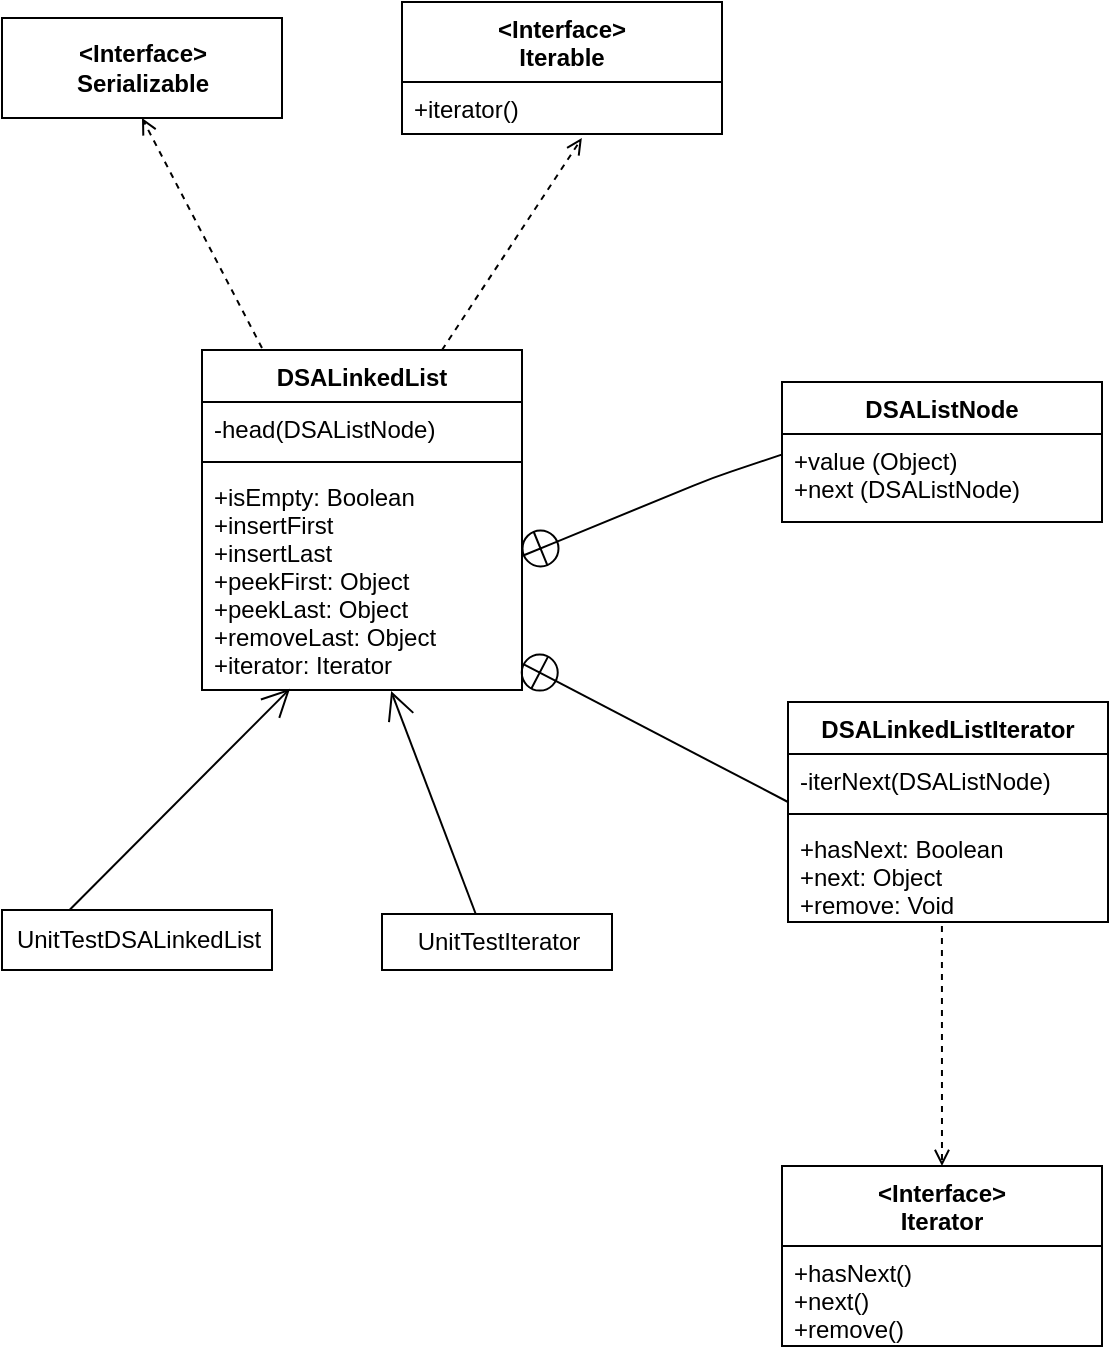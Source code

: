 <mxfile version="14.9.8" type="device"><diagram id="kDe4_thafHoq2ItlOGeu" name="Page-1"><mxGraphModel dx="2062" dy="1131" grid="1" gridSize="10" guides="1" tooltips="1" connect="1" arrows="1" fold="1" page="1" pageScale="1" pageWidth="850" pageHeight="1100" math="0" shadow="0"><root><mxCell id="0"/><mxCell id="1" parent="0"/><mxCell id="GIXl4nr43hmkC1z41UUU-1" value="DSALinkedList" style="swimlane;fontStyle=1;align=center;verticalAlign=top;childLayout=stackLayout;horizontal=1;startSize=26;horizontalStack=0;resizeParent=1;resizeParentMax=0;resizeLast=0;collapsible=1;marginBottom=0;" parent="1" vertex="1"><mxGeometry x="249" y="388" width="160" height="170" as="geometry"/></mxCell><mxCell id="GIXl4nr43hmkC1z41UUU-2" value="-head(DSAListNode)" style="text;strokeColor=none;fillColor=none;align=left;verticalAlign=top;spacingLeft=4;spacingRight=4;overflow=hidden;rotatable=0;points=[[0,0.5],[1,0.5]];portConstraint=eastwest;" parent="GIXl4nr43hmkC1z41UUU-1" vertex="1"><mxGeometry y="26" width="160" height="26" as="geometry"/></mxCell><mxCell id="GIXl4nr43hmkC1z41UUU-3" value="" style="line;strokeWidth=1;fillColor=none;align=left;verticalAlign=middle;spacingTop=-1;spacingLeft=3;spacingRight=3;rotatable=0;labelPosition=right;points=[];portConstraint=eastwest;" parent="GIXl4nr43hmkC1z41UUU-1" vertex="1"><mxGeometry y="52" width="160" height="8" as="geometry"/></mxCell><mxCell id="GIXl4nr43hmkC1z41UUU-4" value="+isEmpty: Boolean&#xA;+insertFirst&#xA;+insertLast&#xA;+peekFirst: Object&#xA;+peekLast: Object&#xA;+removeLast: Object&#xA;+iterator: Iterator&#xA;&#xA;" style="text;strokeColor=none;fillColor=none;align=left;verticalAlign=top;spacingLeft=4;spacingRight=4;overflow=hidden;rotatable=0;points=[[0,0.5],[1,0.5]];portConstraint=eastwest;" parent="GIXl4nr43hmkC1z41UUU-1" vertex="1"><mxGeometry y="60" width="160" height="110" as="geometry"/></mxCell><mxCell id="GIXl4nr43hmkC1z41UUU-5" value="" style="endArrow=circlePlus;startArrow=none;endFill=0;startFill=0;endSize=8;html=1;labelBackgroundColor=none;exitX=-0.001;exitY=0.234;exitDx=0;exitDy=0;exitPerimeter=0;" parent="1" source="GIXl4nr43hmkC1z41UUU-7" edge="1"><mxGeometry width="160" relative="1" as="geometry"><mxPoint x="579" y="491" as="sourcePoint"/><mxPoint x="409" y="491" as="targetPoint"/><Array as="points"><mxPoint x="504" y="452"/></Array></mxGeometry></mxCell><mxCell id="GIXl4nr43hmkC1z41UUU-6" value="DSAListNode" style="swimlane;fontStyle=1;align=center;verticalAlign=top;childLayout=stackLayout;horizontal=1;startSize=26;horizontalStack=0;resizeParent=1;resizeParentMax=0;resizeLast=0;collapsible=1;marginBottom=0;" parent="1" vertex="1"><mxGeometry x="539" y="404" width="160" height="70" as="geometry"/></mxCell><mxCell id="GIXl4nr43hmkC1z41UUU-7" value="+value (Object)&#xA;+next (DSAListNode)&#xA;" style="text;strokeColor=none;fillColor=none;align=left;verticalAlign=top;spacingLeft=4;spacingRight=4;overflow=hidden;rotatable=0;points=[[0,0.5],[1,0.5]];portConstraint=eastwest;" parent="GIXl4nr43hmkC1z41UUU-6" vertex="1"><mxGeometry y="26" width="160" height="44" as="geometry"/></mxCell><mxCell id="GIXl4nr43hmkC1z41UUU-10" value="" style="endArrow=open;endFill=1;endSize=12;html=1;entryX=0.275;entryY=0.994;entryDx=0;entryDy=0;exitX=0.25;exitY=0;exitDx=0;exitDy=0;entryPerimeter=0;" parent="1" source="GIXl4nr43hmkC1z41UUU-11" target="GIXl4nr43hmkC1z41UUU-4" edge="1"><mxGeometry width="160" relative="1" as="geometry"><mxPoint x="329" y="638" as="sourcePoint"/><mxPoint x="679" y="808" as="targetPoint"/></mxGeometry></mxCell><mxCell id="GIXl4nr43hmkC1z41UUU-11" value="UnitTestDSALinkedList" style="html=1;" parent="1" vertex="1"><mxGeometry x="149" y="668" width="135" height="30" as="geometry"/></mxCell><mxCell id="qZG1HI7v-QezeciWdppH-1" value="" style="endArrow=circlePlus;startArrow=none;endFill=0;startFill=0;endSize=8;html=1;labelBackgroundColor=none;exitX=0;exitY=0.923;exitDx=0;exitDy=0;exitPerimeter=0;" parent="1" source="qZG1HI7v-QezeciWdppH-3" target="GIXl4nr43hmkC1z41UUU-4" edge="1"><mxGeometry width="160" relative="1" as="geometry"><mxPoint x="559" y="588" as="sourcePoint"/><mxPoint x="519" y="598" as="targetPoint"/></mxGeometry></mxCell><mxCell id="qZG1HI7v-QezeciWdppH-2" value="DSALinkedListIterator" style="swimlane;fontStyle=1;align=center;verticalAlign=top;childLayout=stackLayout;horizontal=1;startSize=26;horizontalStack=0;resizeParent=1;resizeParentMax=0;resizeLast=0;collapsible=1;marginBottom=0;" parent="1" vertex="1"><mxGeometry x="542" y="564" width="160" height="110" as="geometry"/></mxCell><mxCell id="qZG1HI7v-QezeciWdppH-3" value="-iterNext(DSAListNode)" style="text;strokeColor=none;fillColor=none;align=left;verticalAlign=top;spacingLeft=4;spacingRight=4;overflow=hidden;rotatable=0;points=[[0,0.5],[1,0.5]];portConstraint=eastwest;" parent="qZG1HI7v-QezeciWdppH-2" vertex="1"><mxGeometry y="26" width="160" height="26" as="geometry"/></mxCell><mxCell id="qZG1HI7v-QezeciWdppH-4" value="" style="line;strokeWidth=1;fillColor=none;align=left;verticalAlign=middle;spacingTop=-1;spacingLeft=3;spacingRight=3;rotatable=0;labelPosition=right;points=[];portConstraint=eastwest;" parent="qZG1HI7v-QezeciWdppH-2" vertex="1"><mxGeometry y="52" width="160" height="8" as="geometry"/></mxCell><mxCell id="qZG1HI7v-QezeciWdppH-5" value="+hasNext: Boolean&#xA;+next: Object&#xA;+remove: Void&#xA;" style="text;strokeColor=none;fillColor=none;align=left;verticalAlign=top;spacingLeft=4;spacingRight=4;overflow=hidden;rotatable=0;points=[[0,0.5],[1,0.5]];portConstraint=eastwest;" parent="qZG1HI7v-QezeciWdppH-2" vertex="1"><mxGeometry y="60" width="160" height="50" as="geometry"/></mxCell><mxCell id="qZG1HI7v-QezeciWdppH-7" value="" style="html=1;verticalAlign=bottom;labelBackgroundColor=none;endArrow=open;endFill=0;dashed=1;exitX=0.481;exitY=1.04;exitDx=0;exitDy=0;exitPerimeter=0;" parent="1" source="qZG1HI7v-QezeciWdppH-5" target="qZG1HI7v-QezeciWdppH-8" edge="1"><mxGeometry width="160" relative="1" as="geometry"><mxPoint x="342" y="794" as="sourcePoint"/><mxPoint x="619" y="744" as="targetPoint"/></mxGeometry></mxCell><mxCell id="qZG1HI7v-QezeciWdppH-8" value="&lt;Interface&gt;&#xA;Iterator&#xA;" style="swimlane;fontStyle=1;align=center;verticalAlign=top;childLayout=stackLayout;horizontal=1;startSize=40;horizontalStack=0;resizeParent=1;resizeParentMax=0;resizeLast=0;collapsible=1;marginBottom=0;" parent="1" vertex="1"><mxGeometry x="539" y="796" width="160" height="90" as="geometry"/></mxCell><mxCell id="qZG1HI7v-QezeciWdppH-11" value="+hasNext()&#xA;+next()&#xA;+remove()&#xA;" style="text;strokeColor=none;fillColor=none;align=left;verticalAlign=top;spacingLeft=4;spacingRight=4;overflow=hidden;rotatable=0;points=[[0,0.5],[1,0.5]];portConstraint=eastwest;" parent="qZG1HI7v-QezeciWdppH-8" vertex="1"><mxGeometry y="40" width="160" height="50" as="geometry"/></mxCell><mxCell id="qZG1HI7v-QezeciWdppH-12" value="" style="html=1;verticalAlign=bottom;labelBackgroundColor=none;endArrow=open;endFill=0;dashed=1;exitX=0.75;exitY=0;exitDx=0;exitDy=0;entryX=0.562;entryY=1.079;entryDx=0;entryDy=0;entryPerimeter=0;" parent="1" source="GIXl4nr43hmkC1z41UUU-1" target="qZG1HI7v-QezeciWdppH-16" edge="1"><mxGeometry width="160" relative="1" as="geometry"><mxPoint x="409" y="388" as="sourcePoint"/><mxPoint x="519" y="308" as="targetPoint"/></mxGeometry></mxCell><mxCell id="qZG1HI7v-QezeciWdppH-13" value="&lt;Interface&gt;&#xA;Iterable&#xA;" style="swimlane;fontStyle=1;align=center;verticalAlign=top;childLayout=stackLayout;horizontal=1;startSize=40;horizontalStack=0;resizeParent=1;resizeParentMax=0;resizeLast=0;collapsible=1;marginBottom=0;" parent="1" vertex="1"><mxGeometry x="349" y="214" width="160" height="66" as="geometry"/></mxCell><mxCell id="qZG1HI7v-QezeciWdppH-16" value="+iterator()" style="text;strokeColor=none;fillColor=none;align=left;verticalAlign=top;spacingLeft=4;spacingRight=4;overflow=hidden;rotatable=0;points=[[0,0.5],[1,0.5]];portConstraint=eastwest;" parent="qZG1HI7v-QezeciWdppH-13" vertex="1"><mxGeometry y="40" width="160" height="26" as="geometry"/></mxCell><mxCell id="qZG1HI7v-QezeciWdppH-17" value="" style="endArrow=open;endFill=1;endSize=12;html=1;exitX=0.5;exitY=1;exitDx=0;exitDy=0;entryX=0.591;entryY=1.005;entryDx=0;entryDy=0;entryPerimeter=0;" parent="1" source="qZG1HI7v-QezeciWdppH-19" target="GIXl4nr43hmkC1z41UUU-4" edge="1"><mxGeometry width="160" relative="1" as="geometry"><mxPoint x="329" y="314" as="sourcePoint"/><mxPoint x="329" y="388" as="targetPoint"/><Array as="points"/></mxGeometry></mxCell><mxCell id="qZG1HI7v-QezeciWdppH-19" value="UnitTestIterator" style="html=1;" parent="1" vertex="1"><mxGeometry x="339" y="670" width="115" height="28" as="geometry"/></mxCell><mxCell id="unDIM7guSNgF2msIDD5c-2" value="" style="html=1;verticalAlign=bottom;labelBackgroundColor=none;endArrow=open;endFill=0;dashed=1;entryX=0.5;entryY=1;entryDx=0;entryDy=0;" parent="1" target="unDIM7guSNgF2msIDD5c-7" edge="1"><mxGeometry width="160" relative="1" as="geometry"><mxPoint x="279" y="387" as="sourcePoint"/><mxPoint x="279" y="294" as="targetPoint"/></mxGeometry></mxCell><mxCell id="unDIM7guSNgF2msIDD5c-7" value="&lt;b&gt;&amp;lt;Interface&amp;gt;&lt;br&gt;Serializable&lt;/b&gt;" style="html=1;" parent="1" vertex="1"><mxGeometry x="149" y="222" width="140" height="50" as="geometry"/></mxCell></root></mxGraphModel></diagram></mxfile>
